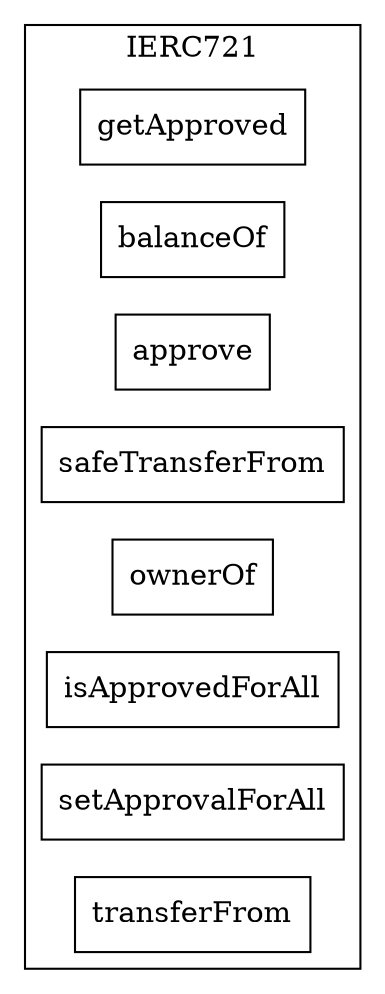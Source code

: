 strict digraph {
rankdir="LR"
node [shape=box]
subgraph cluster_100_IERC721 {
label = "IERC721"
"100_getApproved" [label="getApproved"]
"100_balanceOf" [label="balanceOf"]
"100_approve" [label="approve"]
"100_safeTransferFrom" [label="safeTransferFrom"]
"100_ownerOf" [label="ownerOf"]
"100_isApprovedForAll" [label="isApprovedForAll"]
"100_setApprovalForAll" [label="setApprovalForAll"]
"100_transferFrom" [label="transferFrom"]
}subgraph cluster_solidity {
label = "[Solidity]"
}
}